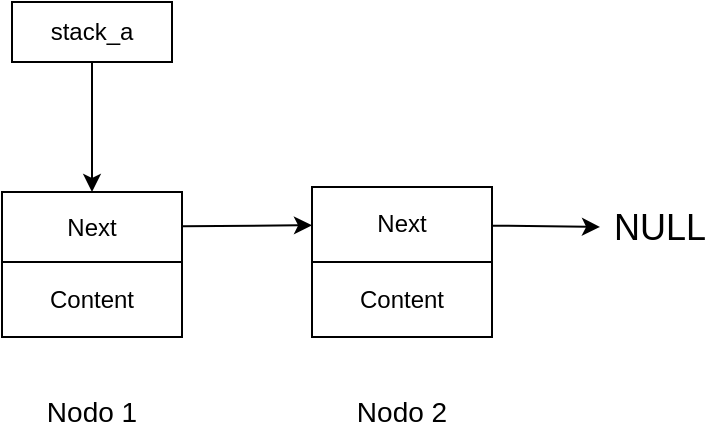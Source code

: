 <mxfile>
    <diagram id="YOe1Sbh6anw5nXN3Iyz0" name="Página-1">
        <mxGraphModel dx="832" dy="506" grid="1" gridSize="10" guides="1" tooltips="1" connect="1" arrows="1" fold="1" page="1" pageScale="1" pageWidth="827" pageHeight="1169" math="0" shadow="0">
            <root>
                <mxCell id="0"/>
                <mxCell id="1" parent="0"/>
                <mxCell id="4" value="" style="edgeStyle=none;html=1;" edge="1" parent="1" source="2" target="3">
                    <mxGeometry relative="1" as="geometry"/>
                </mxCell>
                <mxCell id="2" value="stack_a" style="rounded=0;whiteSpace=wrap;html=1;" vertex="1" parent="1">
                    <mxGeometry x="90" y="60" width="80" height="30" as="geometry"/>
                </mxCell>
                <mxCell id="6" value="" style="edgeStyle=none;html=1;" edge="1" parent="1" source="3" target="5">
                    <mxGeometry relative="1" as="geometry"/>
                </mxCell>
                <mxCell id="3" value="Next" style="whiteSpace=wrap;html=1;rounded=0;" vertex="1" parent="1">
                    <mxGeometry x="85" y="155" width="90" height="35" as="geometry"/>
                </mxCell>
                <mxCell id="12" style="edgeStyle=none;html=1;entryX=0;entryY=0.5;entryDx=0;entryDy=0;" edge="1" parent="1" source="5" target="11">
                    <mxGeometry relative="1" as="geometry"/>
                </mxCell>
                <mxCell id="5" value="Next" style="whiteSpace=wrap;html=1;rounded=0;" vertex="1" parent="1">
                    <mxGeometry x="240" y="152.5" width="90" height="37.5" as="geometry"/>
                </mxCell>
                <mxCell id="7" value="Content" style="whiteSpace=wrap;html=1;rounded=0;" vertex="1" parent="1">
                    <mxGeometry x="85" y="190" width="90" height="37.5" as="geometry"/>
                </mxCell>
                <mxCell id="8" value="Content" style="whiteSpace=wrap;html=1;rounded=0;" vertex="1" parent="1">
                    <mxGeometry x="240" y="190" width="90" height="37.5" as="geometry"/>
                </mxCell>
                <mxCell id="11" value="&lt;font style=&quot;font-size: 18px;&quot;&gt;NULL&lt;/font&gt;" style="text;html=1;strokeColor=none;fillColor=none;align=center;verticalAlign=middle;whiteSpace=wrap;rounded=0;" vertex="1" parent="1">
                    <mxGeometry x="384" y="157.19" width="60" height="30.62" as="geometry"/>
                </mxCell>
                <mxCell id="13" value="&lt;font style=&quot;font-size: 14px;&quot;&gt;Nodo 1&lt;/font&gt;" style="text;html=1;strokeColor=none;fillColor=none;align=center;verticalAlign=middle;whiteSpace=wrap;rounded=0;" vertex="1" parent="1">
                    <mxGeometry x="100" y="250" width="60" height="30.62" as="geometry"/>
                </mxCell>
                <mxCell id="15" value="&lt;font style=&quot;font-size: 14px;&quot;&gt;Nodo 2&lt;/font&gt;" style="text;html=1;strokeColor=none;fillColor=none;align=center;verticalAlign=middle;whiteSpace=wrap;rounded=0;" vertex="1" parent="1">
                    <mxGeometry x="255" y="250" width="60" height="30.62" as="geometry"/>
                </mxCell>
            </root>
        </mxGraphModel>
    </diagram>
</mxfile>